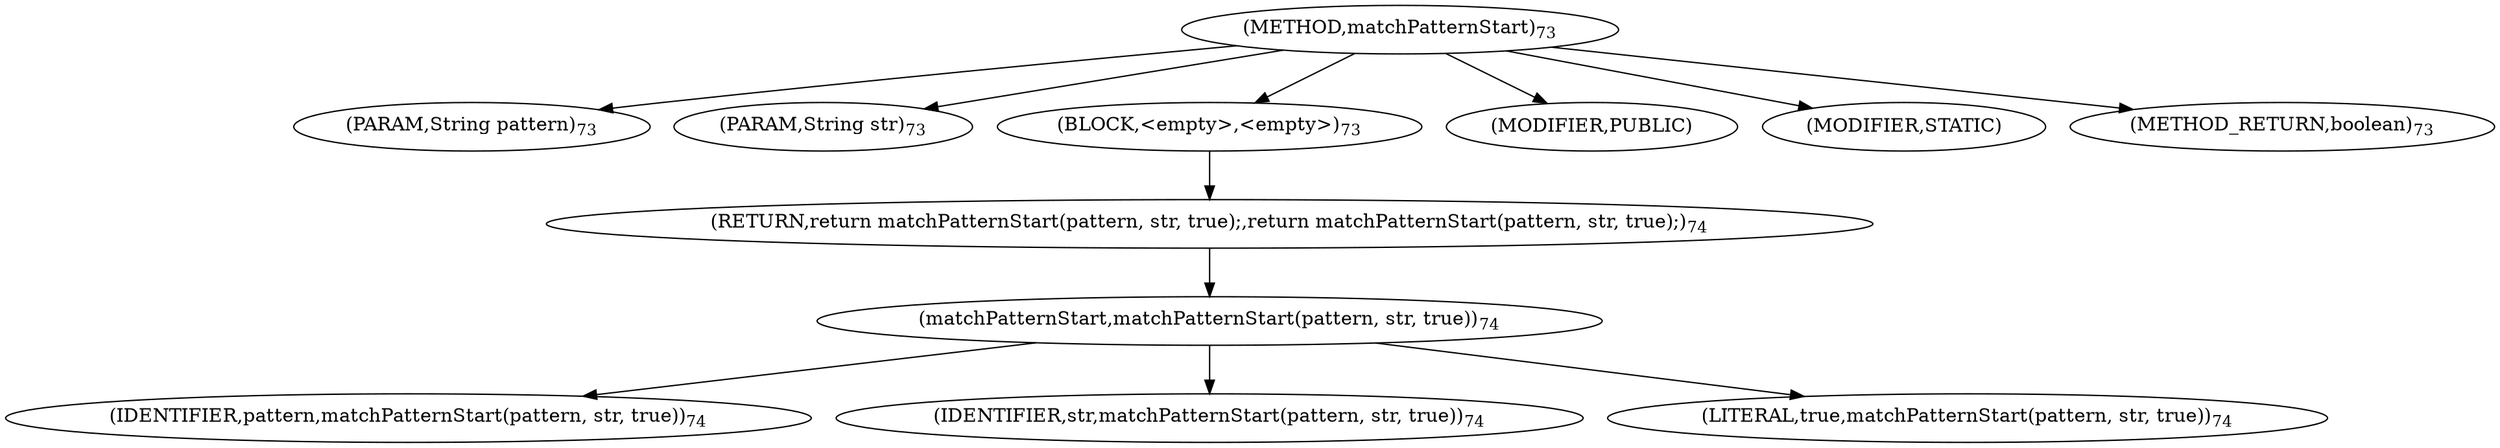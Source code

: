 digraph "matchPatternStart" {  
"49" [label = <(METHOD,matchPatternStart)<SUB>73</SUB>> ]
"50" [label = <(PARAM,String pattern)<SUB>73</SUB>> ]
"51" [label = <(PARAM,String str)<SUB>73</SUB>> ]
"52" [label = <(BLOCK,&lt;empty&gt;,&lt;empty&gt;)<SUB>73</SUB>> ]
"53" [label = <(RETURN,return matchPatternStart(pattern, str, true);,return matchPatternStart(pattern, str, true);)<SUB>74</SUB>> ]
"54" [label = <(matchPatternStart,matchPatternStart(pattern, str, true))<SUB>74</SUB>> ]
"55" [label = <(IDENTIFIER,pattern,matchPatternStart(pattern, str, true))<SUB>74</SUB>> ]
"56" [label = <(IDENTIFIER,str,matchPatternStart(pattern, str, true))<SUB>74</SUB>> ]
"57" [label = <(LITERAL,true,matchPatternStart(pattern, str, true))<SUB>74</SUB>> ]
"58" [label = <(MODIFIER,PUBLIC)> ]
"59" [label = <(MODIFIER,STATIC)> ]
"60" [label = <(METHOD_RETURN,boolean)<SUB>73</SUB>> ]
  "49" -> "50" 
  "49" -> "51" 
  "49" -> "52" 
  "49" -> "58" 
  "49" -> "59" 
  "49" -> "60" 
  "52" -> "53" 
  "53" -> "54" 
  "54" -> "55" 
  "54" -> "56" 
  "54" -> "57" 
}
